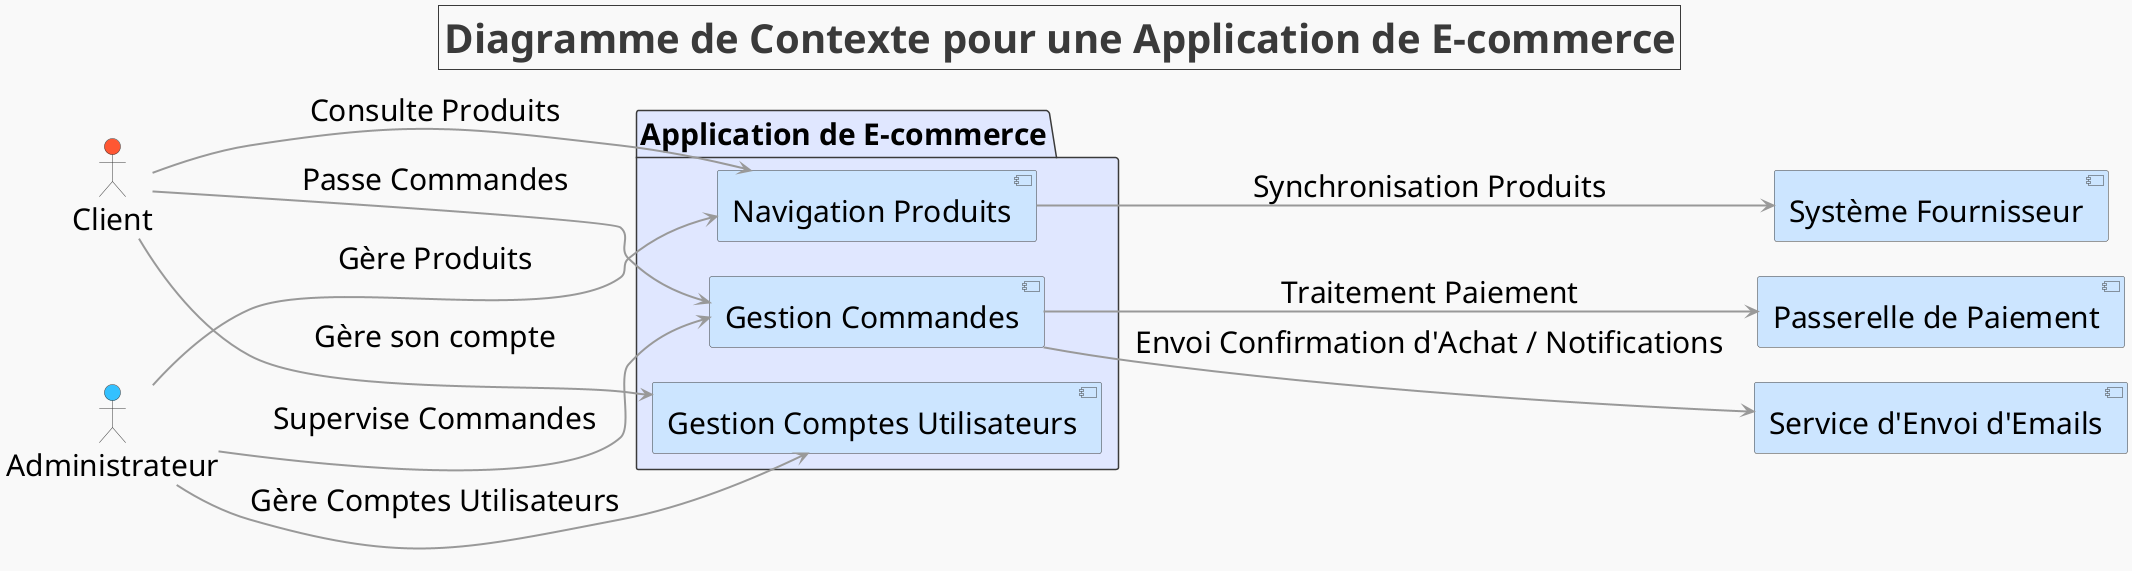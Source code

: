 @startuml

' Titre avec style
title Diagramme de Contexte pour une Application de E-commerce
skinparam titleFontSize 40
skinparam titleFontColor #3A3A3A
skinparam titleBorderColor #3A3A3A

left to right direction

' Définir une taille de police globale
skinparam defaultFontSize 30
skinparam backgroundColor #F9F9F9
skinparam actor {
  FontSize 30
  FontColor #000000
}

' Définition des acteurs
actor "Client" as Customer #FF5733
actor "Administrateur" as Admin #33C1FF

' Styles pour les composants
skinparam component {
  BackgroundColor #CCE5FF
  ArrowColor #999999
  ArrowFontSize 30
  ArrowThickness 2
  FontSize 30
}

' Styles pour les packages
skinparam package {
  BackgroundColor #E0E7FF
  BorderColor #3A3A3A
  FontSize 30
}

' Systèmes externes représentés comme composants
component PaymentGateway as "Passerelle de Paiement"
component SupplierSystem as "Système Fournisseur"
component EmailService as "Service d'Envoi d'Emails"

' Système principal
package "Application de E-commerce" {
  [Navigation Produits] as Produits
  [Gestion Commandes] as Commandes
  [Gestion Comptes Utilisateurs] as Comptes
}

' Connexions avec des flèches droites
Customer -[#999999]-> Produits : "Consulte Produits"
Customer -[#999999]-> Commandes : "Passe Commandes"
Customer -[#999999]-> Comptes : "Gère son compte"

Admin -[#999999]-> Produits : "Gère Produits"
Admin -[#999999]-> Commandes : "Supervise Commandes"
Admin -[#999999]-> Comptes : "Gère Comptes Utilisateurs"

Produits -[#999999]-> SupplierSystem : "Synchronisation Produits"
Commandes -[#999999]-> PaymentGateway : "Traitement Paiement"
Commandes -[#999999]-> EmailService : "Envoi Confirmation d'Achat / Notifications"

@enduml
